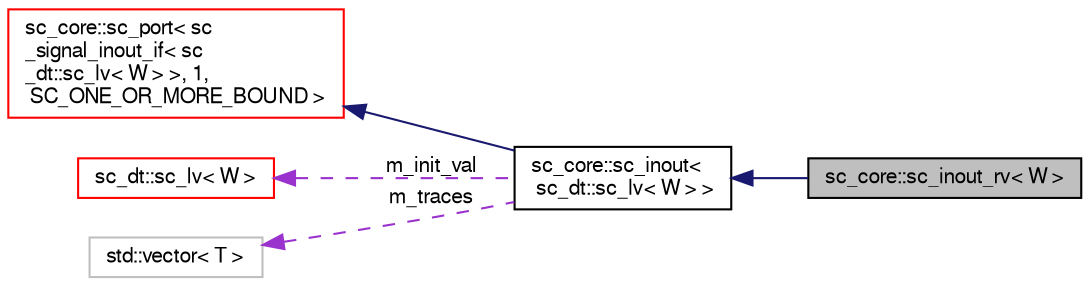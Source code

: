 digraph "sc_core::sc_inout_rv&lt; W &gt;"
{
  edge [fontname="FreeSans",fontsize="10",labelfontname="FreeSans",labelfontsize="10"];
  node [fontname="FreeSans",fontsize="10",shape=record];
  rankdir="LR";
  Node7 [label="sc_core::sc_inout_rv\< W \>",height=0.2,width=0.4,color="black", fillcolor="grey75", style="filled", fontcolor="black"];
  Node8 -> Node7 [dir="back",color="midnightblue",fontsize="10",style="solid",fontname="FreeSans"];
  Node8 [label="sc_core::sc_inout\<\l sc_dt::sc_lv\< W \> \>",height=0.2,width=0.4,color="black", fillcolor="white", style="filled",URL="$a01300.html"];
  Node9 -> Node8 [dir="back",color="midnightblue",fontsize="10",style="solid",fontname="FreeSans"];
  Node9 [label="sc_core::sc_port\< sc\l_signal_inout_if\< sc\l_dt::sc_lv\< W \> \>, 1,\l SC_ONE_OR_MORE_BOUND \>",height=0.2,width=0.4,color="red", fillcolor="white", style="filled",URL="$a01224.html"];
  Node13 -> Node8 [dir="back",color="darkorchid3",fontsize="10",style="dashed",label=" m_init_val" ,fontname="FreeSans"];
  Node13 [label="sc_dt::sc_lv\< W \>",height=0.2,width=0.4,color="red", fillcolor="white", style="filled",URL="$a01436.html"];
  Node16 -> Node8 [dir="back",color="darkorchid3",fontsize="10",style="dashed",label=" m_traces" ,fontname="FreeSans"];
  Node16 [label="std::vector\< T \>",height=0.2,width=0.4,color="grey75", fillcolor="white", style="filled",tooltip="STL class. "];
}
